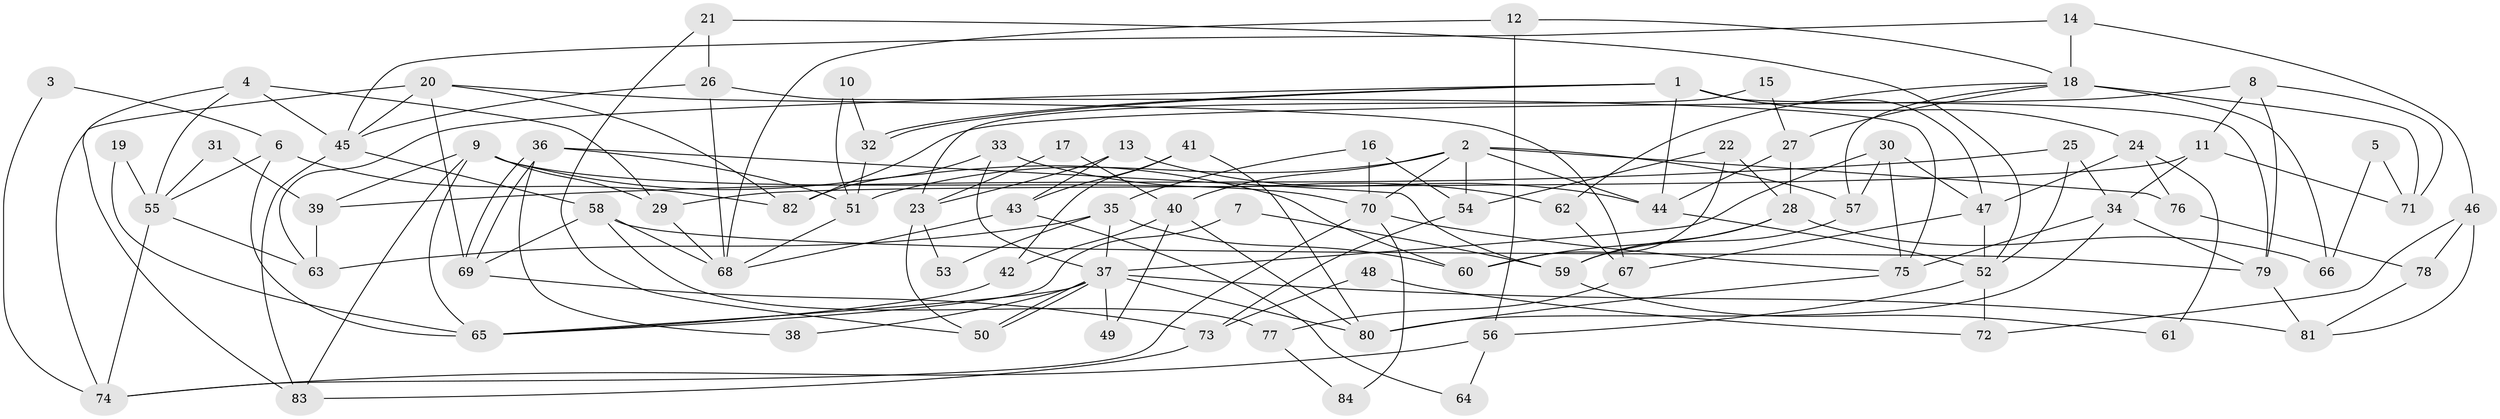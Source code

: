 // Generated by graph-tools (version 1.1) at 2025/02/03/09/25 03:02:01]
// undirected, 84 vertices, 168 edges
graph export_dot {
graph [start="1"]
  node [color=gray90,style=filled];
  1;
  2;
  3;
  4;
  5;
  6;
  7;
  8;
  9;
  10;
  11;
  12;
  13;
  14;
  15;
  16;
  17;
  18;
  19;
  20;
  21;
  22;
  23;
  24;
  25;
  26;
  27;
  28;
  29;
  30;
  31;
  32;
  33;
  34;
  35;
  36;
  37;
  38;
  39;
  40;
  41;
  42;
  43;
  44;
  45;
  46;
  47;
  48;
  49;
  50;
  51;
  52;
  53;
  54;
  55;
  56;
  57;
  58;
  59;
  60;
  61;
  62;
  63;
  64;
  65;
  66;
  67;
  68;
  69;
  70;
  71;
  72;
  73;
  74;
  75;
  76;
  77;
  78;
  79;
  80;
  81;
  82;
  83;
  84;
  1 -- 47;
  1 -- 32;
  1 -- 32;
  1 -- 24;
  1 -- 44;
  1 -- 63;
  1 -- 79;
  2 -- 44;
  2 -- 70;
  2 -- 40;
  2 -- 51;
  2 -- 54;
  2 -- 57;
  2 -- 76;
  3 -- 74;
  3 -- 6;
  4 -- 29;
  4 -- 45;
  4 -- 55;
  4 -- 83;
  5 -- 66;
  5 -- 71;
  6 -- 82;
  6 -- 55;
  6 -- 65;
  7 -- 65;
  7 -- 59;
  8 -- 11;
  8 -- 79;
  8 -- 71;
  8 -- 82;
  9 -- 65;
  9 -- 60;
  9 -- 29;
  9 -- 39;
  9 -- 70;
  9 -- 83;
  10 -- 32;
  10 -- 51;
  11 -- 34;
  11 -- 71;
  11 -- 29;
  12 -- 56;
  12 -- 68;
  12 -- 18;
  13 -- 44;
  13 -- 43;
  13 -- 23;
  14 -- 18;
  14 -- 45;
  14 -- 46;
  15 -- 23;
  15 -- 27;
  16 -- 35;
  16 -- 70;
  16 -- 54;
  17 -- 23;
  17 -- 40;
  18 -- 57;
  18 -- 27;
  18 -- 62;
  18 -- 66;
  18 -- 71;
  19 -- 55;
  19 -- 65;
  20 -- 69;
  20 -- 45;
  20 -- 67;
  20 -- 74;
  20 -- 82;
  21 -- 26;
  21 -- 52;
  21 -- 50;
  22 -- 54;
  22 -- 28;
  22 -- 60;
  23 -- 50;
  23 -- 53;
  24 -- 47;
  24 -- 61;
  24 -- 76;
  25 -- 34;
  25 -- 39;
  25 -- 52;
  26 -- 68;
  26 -- 45;
  26 -- 75;
  27 -- 44;
  27 -- 28;
  28 -- 60;
  28 -- 59;
  28 -- 66;
  29 -- 68;
  30 -- 57;
  30 -- 37;
  30 -- 47;
  30 -- 75;
  31 -- 55;
  31 -- 39;
  32 -- 51;
  33 -- 37;
  33 -- 82;
  33 -- 62;
  34 -- 79;
  34 -- 75;
  34 -- 80;
  35 -- 63;
  35 -- 37;
  35 -- 53;
  35 -- 60;
  36 -- 51;
  36 -- 69;
  36 -- 69;
  36 -- 38;
  36 -- 59;
  37 -- 50;
  37 -- 50;
  37 -- 80;
  37 -- 38;
  37 -- 49;
  37 -- 65;
  37 -- 81;
  39 -- 63;
  40 -- 80;
  40 -- 42;
  40 -- 49;
  41 -- 80;
  41 -- 42;
  41 -- 43;
  42 -- 65;
  43 -- 68;
  43 -- 64;
  44 -- 52;
  45 -- 58;
  45 -- 83;
  46 -- 78;
  46 -- 72;
  46 -- 81;
  47 -- 67;
  47 -- 52;
  48 -- 73;
  48 -- 72;
  51 -- 68;
  52 -- 56;
  52 -- 72;
  54 -- 73;
  55 -- 74;
  55 -- 63;
  56 -- 74;
  56 -- 64;
  57 -- 59;
  58 -- 69;
  58 -- 79;
  58 -- 68;
  58 -- 77;
  59 -- 61;
  62 -- 67;
  67 -- 77;
  69 -- 73;
  70 -- 75;
  70 -- 74;
  70 -- 84;
  73 -- 83;
  75 -- 80;
  76 -- 78;
  77 -- 84;
  78 -- 81;
  79 -- 81;
}
